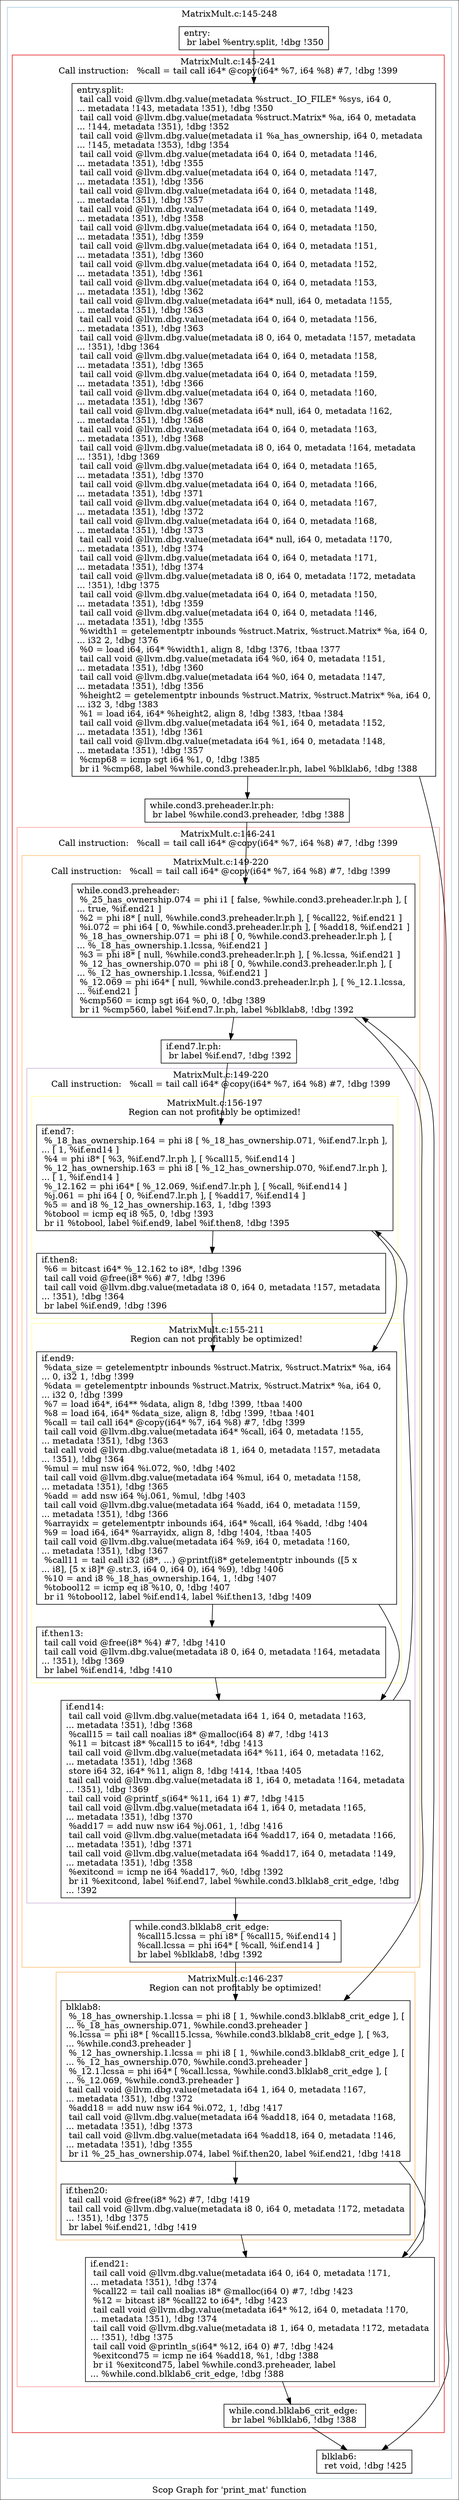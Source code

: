 digraph "Scop Graph for 'print_mat' function" {
	label="Scop Graph for 'print_mat' function";

	Node0xad60ff0 [shape=record,label="{entry:\l  br label %entry.split, !dbg !350\l}"];
	Node0xad60ff0 -> Node0xadf4fb0;
	Node0xadf4fb0 [shape=record,label="{entry.split:                                      \l  tail call void @llvm.dbg.value(metadata %struct._IO_FILE* %sys, i64 0,\l... metadata !143, metadata !351), !dbg !350\l  tail call void @llvm.dbg.value(metadata %struct.Matrix* %a, i64 0, metadata\l... !144, metadata !351), !dbg !352\l  tail call void @llvm.dbg.value(metadata i1 %a_has_ownership, i64 0, metadata\l... !145, metadata !353), !dbg !354\l  tail call void @llvm.dbg.value(metadata i64 0, i64 0, metadata !146,\l... metadata !351), !dbg !355\l  tail call void @llvm.dbg.value(metadata i64 0, i64 0, metadata !147,\l... metadata !351), !dbg !356\l  tail call void @llvm.dbg.value(metadata i64 0, i64 0, metadata !148,\l... metadata !351), !dbg !357\l  tail call void @llvm.dbg.value(metadata i64 0, i64 0, metadata !149,\l... metadata !351), !dbg !358\l  tail call void @llvm.dbg.value(metadata i64 0, i64 0, metadata !150,\l... metadata !351), !dbg !359\l  tail call void @llvm.dbg.value(metadata i64 0, i64 0, metadata !151,\l... metadata !351), !dbg !360\l  tail call void @llvm.dbg.value(metadata i64 0, i64 0, metadata !152,\l... metadata !351), !dbg !361\l  tail call void @llvm.dbg.value(metadata i64 0, i64 0, metadata !153,\l... metadata !351), !dbg !362\l  tail call void @llvm.dbg.value(metadata i64* null, i64 0, metadata !155,\l... metadata !351), !dbg !363\l  tail call void @llvm.dbg.value(metadata i64 0, i64 0, metadata !156,\l... metadata !351), !dbg !363\l  tail call void @llvm.dbg.value(metadata i8 0, i64 0, metadata !157, metadata\l... !351), !dbg !364\l  tail call void @llvm.dbg.value(metadata i64 0, i64 0, metadata !158,\l... metadata !351), !dbg !365\l  tail call void @llvm.dbg.value(metadata i64 0, i64 0, metadata !159,\l... metadata !351), !dbg !366\l  tail call void @llvm.dbg.value(metadata i64 0, i64 0, metadata !160,\l... metadata !351), !dbg !367\l  tail call void @llvm.dbg.value(metadata i64* null, i64 0, metadata !162,\l... metadata !351), !dbg !368\l  tail call void @llvm.dbg.value(metadata i64 0, i64 0, metadata !163,\l... metadata !351), !dbg !368\l  tail call void @llvm.dbg.value(metadata i8 0, i64 0, metadata !164, metadata\l... !351), !dbg !369\l  tail call void @llvm.dbg.value(metadata i64 0, i64 0, metadata !165,\l... metadata !351), !dbg !370\l  tail call void @llvm.dbg.value(metadata i64 0, i64 0, metadata !166,\l... metadata !351), !dbg !371\l  tail call void @llvm.dbg.value(metadata i64 0, i64 0, metadata !167,\l... metadata !351), !dbg !372\l  tail call void @llvm.dbg.value(metadata i64 0, i64 0, metadata !168,\l... metadata !351), !dbg !373\l  tail call void @llvm.dbg.value(metadata i64* null, i64 0, metadata !170,\l... metadata !351), !dbg !374\l  tail call void @llvm.dbg.value(metadata i64 0, i64 0, metadata !171,\l... metadata !351), !dbg !374\l  tail call void @llvm.dbg.value(metadata i8 0, i64 0, metadata !172, metadata\l... !351), !dbg !375\l  tail call void @llvm.dbg.value(metadata i64 0, i64 0, metadata !150,\l... metadata !351), !dbg !359\l  tail call void @llvm.dbg.value(metadata i64 0, i64 0, metadata !146,\l... metadata !351), !dbg !355\l  %width1 = getelementptr inbounds %struct.Matrix, %struct.Matrix* %a, i64 0,\l... i32 2, !dbg !376\l  %0 = load i64, i64* %width1, align 8, !dbg !376, !tbaa !377\l  tail call void @llvm.dbg.value(metadata i64 %0, i64 0, metadata !151,\l... metadata !351), !dbg !360\l  tail call void @llvm.dbg.value(metadata i64 %0, i64 0, metadata !147,\l... metadata !351), !dbg !356\l  %height2 = getelementptr inbounds %struct.Matrix, %struct.Matrix* %a, i64 0,\l... i32 3, !dbg !383\l  %1 = load i64, i64* %height2, align 8, !dbg !383, !tbaa !384\l  tail call void @llvm.dbg.value(metadata i64 %1, i64 0, metadata !152,\l... metadata !351), !dbg !361\l  tail call void @llvm.dbg.value(metadata i64 %1, i64 0, metadata !148,\l... metadata !351), !dbg !357\l  %cmp68 = icmp sgt i64 %1, 0, !dbg !385\l  br i1 %cmp68, label %while.cond3.preheader.lr.ph, label %blklab6, !dbg !388\l}"];
	Node0xadf4fb0 -> Node0xae319f0;
	Node0xadf4fb0 -> Node0xad4f020;
	Node0xae319f0 [shape=record,label="{while.cond3.preheader.lr.ph:                      \l  br label %while.cond3.preheader, !dbg !388\l}"];
	Node0xae319f0 -> Node0xad947f0;
	Node0xad947f0 [shape=record,label="{while.cond3.preheader:                            \l  %_25_has_ownership.074 = phi i1 [ false, %while.cond3.preheader.lr.ph ], [\l... true, %if.end21 ]\l  %2 = phi i8* [ null, %while.cond3.preheader.lr.ph ], [ %call22, %if.end21 ]\l  %i.072 = phi i64 [ 0, %while.cond3.preheader.lr.ph ], [ %add18, %if.end21 ]\l  %_18_has_ownership.071 = phi i8 [ 0, %while.cond3.preheader.lr.ph ], [\l... %_18_has_ownership.1.lcssa, %if.end21 ]\l  %3 = phi i8* [ null, %while.cond3.preheader.lr.ph ], [ %.lcssa, %if.end21 ]\l  %_12_has_ownership.070 = phi i8 [ 0, %while.cond3.preheader.lr.ph ], [\l... %_12_has_ownership.1.lcssa, %if.end21 ]\l  %_12.069 = phi i64* [ null, %while.cond3.preheader.lr.ph ], [ %_12.1.lcssa,\l... %if.end21 ]\l  %cmp560 = icmp sgt i64 %0, 0, !dbg !389\l  br i1 %cmp560, label %if.end7.lr.ph, label %blklab8, !dbg !392\l}"];
	Node0xad947f0 -> Node0xadf3330;
	Node0xad947f0 -> Node0xae2cbb0;
	Node0xadf3330 [shape=record,label="{if.end7.lr.ph:                                    \l  br label %if.end7, !dbg !392\l}"];
	Node0xadf3330 -> Node0xad60240;
	Node0xad60240 [shape=record,label="{if.end7:                                          \l  %_18_has_ownership.164 = phi i8 [ %_18_has_ownership.071, %if.end7.lr.ph ],\l... [ 1, %if.end14 ]\l  %4 = phi i8* [ %3, %if.end7.lr.ph ], [ %call15, %if.end14 ]\l  %_12_has_ownership.163 = phi i8 [ %_12_has_ownership.070, %if.end7.lr.ph ],\l... [ 1, %if.end14 ]\l  %_12.162 = phi i64* [ %_12.069, %if.end7.lr.ph ], [ %call, %if.end14 ]\l  %j.061 = phi i64 [ 0, %if.end7.lr.ph ], [ %add17, %if.end14 ]\l  %5 = and i8 %_12_has_ownership.163, 1, !dbg !393\l  %tobool = icmp eq i8 %5, 0, !dbg !393\l  br i1 %tobool, label %if.end9, label %if.then8, !dbg !395\l}"];
	Node0xad60240 -> Node0xadcdf00;
	Node0xad60240 -> Node0xad8caf0;
	Node0xadcdf00 [shape=record,label="{if.end9:                                          \l  %data_size = getelementptr inbounds %struct.Matrix, %struct.Matrix* %a, i64\l... 0, i32 1, !dbg !399\l  %data = getelementptr inbounds %struct.Matrix, %struct.Matrix* %a, i64 0,\l... i32 0, !dbg !399\l  %7 = load i64*, i64** %data, align 8, !dbg !399, !tbaa !400\l  %8 = load i64, i64* %data_size, align 8, !dbg !399, !tbaa !401\l  %call = tail call i64* @copy(i64* %7, i64 %8) #7, !dbg !399\l  tail call void @llvm.dbg.value(metadata i64* %call, i64 0, metadata !155,\l... metadata !351), !dbg !363\l  tail call void @llvm.dbg.value(metadata i8 1, i64 0, metadata !157, metadata\l... !351), !dbg !364\l  %mul = mul nsw i64 %i.072, %0, !dbg !402\l  tail call void @llvm.dbg.value(metadata i64 %mul, i64 0, metadata !158,\l... metadata !351), !dbg !365\l  %add = add nsw i64 %j.061, %mul, !dbg !403\l  tail call void @llvm.dbg.value(metadata i64 %add, i64 0, metadata !159,\l... metadata !351), !dbg !366\l  %arrayidx = getelementptr inbounds i64, i64* %call, i64 %add, !dbg !404\l  %9 = load i64, i64* %arrayidx, align 8, !dbg !404, !tbaa !405\l  tail call void @llvm.dbg.value(metadata i64 %9, i64 0, metadata !160,\l... metadata !351), !dbg !367\l  %call11 = tail call i32 (i8*, ...) @printf(i8* getelementptr inbounds ([5 x\l... i8], [5 x i8]* @.str.3, i64 0, i64 0), i64 %9), !dbg !406\l  %10 = and i8 %_18_has_ownership.164, 1, !dbg !407\l  %tobool12 = icmp eq i8 %10, 0, !dbg !407\l  br i1 %tobool12, label %if.end14, label %if.then13, !dbg !409\l}"];
	Node0xadcdf00 -> Node0xad920e0;
	Node0xadcdf00 -> Node0xad71d80;
	Node0xad920e0 [shape=record,label="{if.end14:                                         \l  tail call void @llvm.dbg.value(metadata i64 1, i64 0, metadata !163,\l... metadata !351), !dbg !368\l  %call15 = tail call noalias i8* @malloc(i64 8) #7, !dbg !413\l  %11 = bitcast i8* %call15 to i64*, !dbg !413\l  tail call void @llvm.dbg.value(metadata i64* %11, i64 0, metadata !162,\l... metadata !351), !dbg !368\l  store i64 32, i64* %11, align 8, !dbg !414, !tbaa !405\l  tail call void @llvm.dbg.value(metadata i8 1, i64 0, metadata !164, metadata\l... !351), !dbg !369\l  tail call void @printf_s(i64* %11, i64 1) #7, !dbg !415\l  tail call void @llvm.dbg.value(metadata i64 1, i64 0, metadata !165,\l... metadata !351), !dbg !370\l  %add17 = add nuw nsw i64 %j.061, 1, !dbg !416\l  tail call void @llvm.dbg.value(metadata i64 %add17, i64 0, metadata !166,\l... metadata !351), !dbg !371\l  tail call void @llvm.dbg.value(metadata i64 %add17, i64 0, metadata !149,\l... metadata !351), !dbg !358\l  %exitcond = icmp ne i64 %add17, %0, !dbg !392\l  br i1 %exitcond, label %if.end7, label %while.cond3.blklab8_crit_edge, !dbg\l... !392\l}"];
	Node0xad920e0 -> Node0xad60240[constraint=false];
	Node0xad920e0 -> Node0xac25120;
	Node0xac25120 [shape=record,label="{while.cond3.blklab8_crit_edge:                    \l  %call15.lcssa = phi i8* [ %call15, %if.end14 ]\l  %call.lcssa = phi i64* [ %call, %if.end14 ]\l  br label %blklab8, !dbg !392\l}"];
	Node0xac25120 -> Node0xae2cbb0;
	Node0xae2cbb0 [shape=record,label="{blklab8:                                          \l  %_18_has_ownership.1.lcssa = phi i8 [ 1, %while.cond3.blklab8_crit_edge ], [\l... %_18_has_ownership.071, %while.cond3.preheader ]\l  %.lcssa = phi i8* [ %call15.lcssa, %while.cond3.blklab8_crit_edge ], [ %3,\l... %while.cond3.preheader ]\l  %_12_has_ownership.1.lcssa = phi i8 [ 1, %while.cond3.blklab8_crit_edge ], [\l... %_12_has_ownership.070, %while.cond3.preheader ]\l  %_12.1.lcssa = phi i64* [ %call.lcssa, %while.cond3.blklab8_crit_edge ], [\l... %_12.069, %while.cond3.preheader ]\l  tail call void @llvm.dbg.value(metadata i64 1, i64 0, metadata !167,\l... metadata !351), !dbg !372\l  %add18 = add nuw nsw i64 %i.072, 1, !dbg !417\l  tail call void @llvm.dbg.value(metadata i64 %add18, i64 0, metadata !168,\l... metadata !351), !dbg !373\l  tail call void @llvm.dbg.value(metadata i64 %add18, i64 0, metadata !146,\l... metadata !351), !dbg !355\l  br i1 %_25_has_ownership.074, label %if.then20, label %if.end21, !dbg !418\l}"];
	Node0xae2cbb0 -> Node0xad868b0;
	Node0xae2cbb0 -> Node0xad4adb0;
	Node0xad868b0 [shape=record,label="{if.then20:                                        \l  tail call void @free(i8* %2) #7, !dbg !419\l  tail call void @llvm.dbg.value(metadata i8 0, i64 0, metadata !172, metadata\l... !351), !dbg !375\l  br label %if.end21, !dbg !419\l}"];
	Node0xad868b0 -> Node0xad4adb0;
	Node0xad4adb0 [shape=record,label="{if.end21:                                         \l  tail call void @llvm.dbg.value(metadata i64 0, i64 0, metadata !171,\l... metadata !351), !dbg !374\l  %call22 = tail call noalias i8* @malloc(i64 0) #7, !dbg !423\l  %12 = bitcast i8* %call22 to i64*, !dbg !423\l  tail call void @llvm.dbg.value(metadata i64* %12, i64 0, metadata !170,\l... metadata !351), !dbg !374\l  tail call void @llvm.dbg.value(metadata i8 1, i64 0, metadata !172, metadata\l... !351), !dbg !375\l  tail call void @println_s(i64* %12, i64 0) #7, !dbg !424\l  %exitcond75 = icmp ne i64 %add18, %1, !dbg !388\l  br i1 %exitcond75, label %while.cond3.preheader, label\l... %while.cond.blklab6_crit_edge, !dbg !388\l}"];
	Node0xad4adb0 -> Node0xad947f0[constraint=false];
	Node0xad4adb0 -> Node0xad43fb0;
	Node0xad43fb0 [shape=record,label="{while.cond.blklab6_crit_edge:                     \l  br label %blklab6, !dbg !388\l}"];
	Node0xad43fb0 -> Node0xad4f020;
	Node0xad4f020 [shape=record,label="{blklab6:                                          \l  ret void, !dbg !425\l}"];
	Node0xad71d80 [shape=record,label="{if.then13:                                        \l  tail call void @free(i8* %4) #7, !dbg !410\l  tail call void @llvm.dbg.value(metadata i8 0, i64 0, metadata !164, metadata\l... !351), !dbg !369\l  br label %if.end14, !dbg !410\l}"];
	Node0xad71d80 -> Node0xad920e0;
	Node0xad8caf0 [shape=record,label="{if.then8:                                         \l  %6 = bitcast i64* %_12.162 to i8*, !dbg !396\l  tail call void @free(i8* %6) #7, !dbg !396\l  tail call void @llvm.dbg.value(metadata i8 0, i64 0, metadata !157, metadata\l... !351), !dbg !364\l  br label %if.end9, !dbg !396\l}"];
	Node0xad8caf0 -> Node0xadcdf00;
	colorscheme = "paired12"
        subgraph cluster_0xae2f4d0 {
          label = "MatrixMult.c:145-248
";
          style = solid;
          color = 1
          subgraph cluster_0xacd9700 {
            label = "MatrixMult.c:145-241
Call instruction:   %call = tail call i64* @copy(i64* %7, i64 %8) #7, !dbg !399";
            style = solid;
            color = 6
            subgraph cluster_0xadd5f70 {
              label = "MatrixMult.c:146-241
Call instruction:   %call = tail call i64* @copy(i64* %7, i64 %8) #7, !dbg !399";
              style = solid;
              color = 5
              subgraph cluster_0xade8ad0 {
                label = "MatrixMult.c:149-220
Call instruction:   %call = tail call i64* @copy(i64* %7, i64 %8) #7, !dbg !399";
                style = solid;
                color = 7
                subgraph cluster_0xaded760 {
                  label = "MatrixMult.c:149-220
Call instruction:   %call = tail call i64* @copy(i64* %7, i64 %8) #7, !dbg !399";
                  style = solid;
                  color = 9
                  subgraph cluster_0xad8f3e0 {
                    label = "MatrixMult.c:156-197
Region can not profitably be optimized!";
                    style = solid;
                    color = 11
                    Node0xad60240;
                    Node0xad8caf0;
                  }
                  subgraph cluster_0xadd3200 {
                    label = "MatrixMult.c:155-211
Region can not profitably be optimized!";
                    style = solid;
                    color = 11
                    Node0xadcdf00;
                    Node0xad71d80;
                  }
                  Node0xad920e0;
                }
                Node0xad947f0;
                Node0xadf3330;
                Node0xac25120;
              }
              subgraph cluster_0xad98700 {
                label = "MatrixMult.c:146-237
Region can not profitably be optimized!";
                style = solid;
                color = 7
                Node0xae2cbb0;
                Node0xad868b0;
              }
              Node0xad4adb0;
            }
            Node0xadf4fb0;
            Node0xae319f0;
            Node0xad43fb0;
          }
          Node0xad60ff0;
          Node0xad4f020;
        }
}
